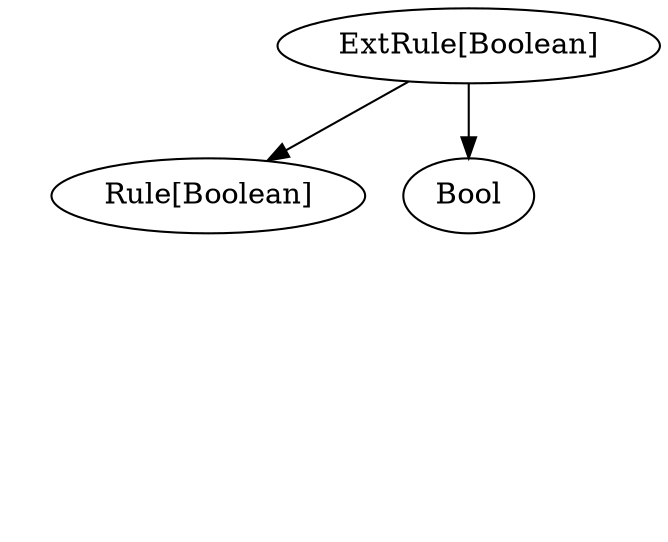 digraph {
    splines=true

    ExtRuleBool[label="ExtRule[Boolean]" class="operator"]
    RuleBool[label="Rule[Boolean]" class="operator"]
    RuleInt[label="Rule[Int]" class="operator" style="invis"]

    And[style="invis"]
    Equals[style="invis"]
    Bool

    ExtRuleBool -> RuleBool[class="relies"]
    ExtRuleBool -> Bool
    Equals -> RuleInt[class="relies" style="invis"]
    RuleBool -> And[style="invis"]
    RuleBool -> Equals[style="invis"]
    And -> RuleBool[class="relies" style="invis"]
    And -> ExtRuleBool[class="relies" style="invis"]
}
